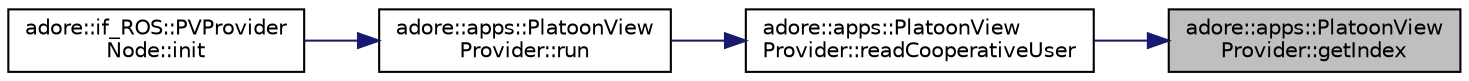 digraph "adore::apps::PlatoonViewProvider::getIndex"
{
 // LATEX_PDF_SIZE
  edge [fontname="Helvetica",fontsize="10",labelfontname="Helvetica",labelfontsize="10"];
  node [fontname="Helvetica",fontsize="10",shape=record];
  rankdir="RL";
  Node1 [label="adore::apps::PlatoonView\lProvider::getIndex",height=0.2,width=0.4,color="black", fillcolor="grey75", style="filled", fontcolor="black",tooltip=" "];
  Node1 -> Node2 [dir="back",color="midnightblue",fontsize="10",style="solid",fontname="Helvetica"];
  Node2 [label="adore::apps::PlatoonView\lProvider::readCooperativeUser",height=0.2,width=0.4,color="black", fillcolor="white", style="filled",URL="$classadore_1_1apps_1_1PlatoonViewProvider.html#a23931db56b331f0ec8ab71d43c342f00",tooltip=" "];
  Node2 -> Node3 [dir="back",color="midnightblue",fontsize="10",style="solid",fontname="Helvetica"];
  Node3 [label="adore::apps::PlatoonView\lProvider::run",height=0.2,width=0.4,color="black", fillcolor="white", style="filled",URL="$classadore_1_1apps_1_1PlatoonViewProvider.html#a1094ce34efee2329f5f5d022aed941dc",tooltip="update data, views and recompute maneuver"];
  Node3 -> Node4 [dir="back",color="midnightblue",fontsize="10",style="solid",fontname="Helvetica"];
  Node4 [label="adore::if_ROS::PVProvider\lNode::init",height=0.2,width=0.4,color="black", fillcolor="white", style="filled",URL="$classadore_1_1if__ROS_1_1PVProviderNode.html#ab587b60f56d77e0a3ef0e1039a557519",tooltip=" "];
}
